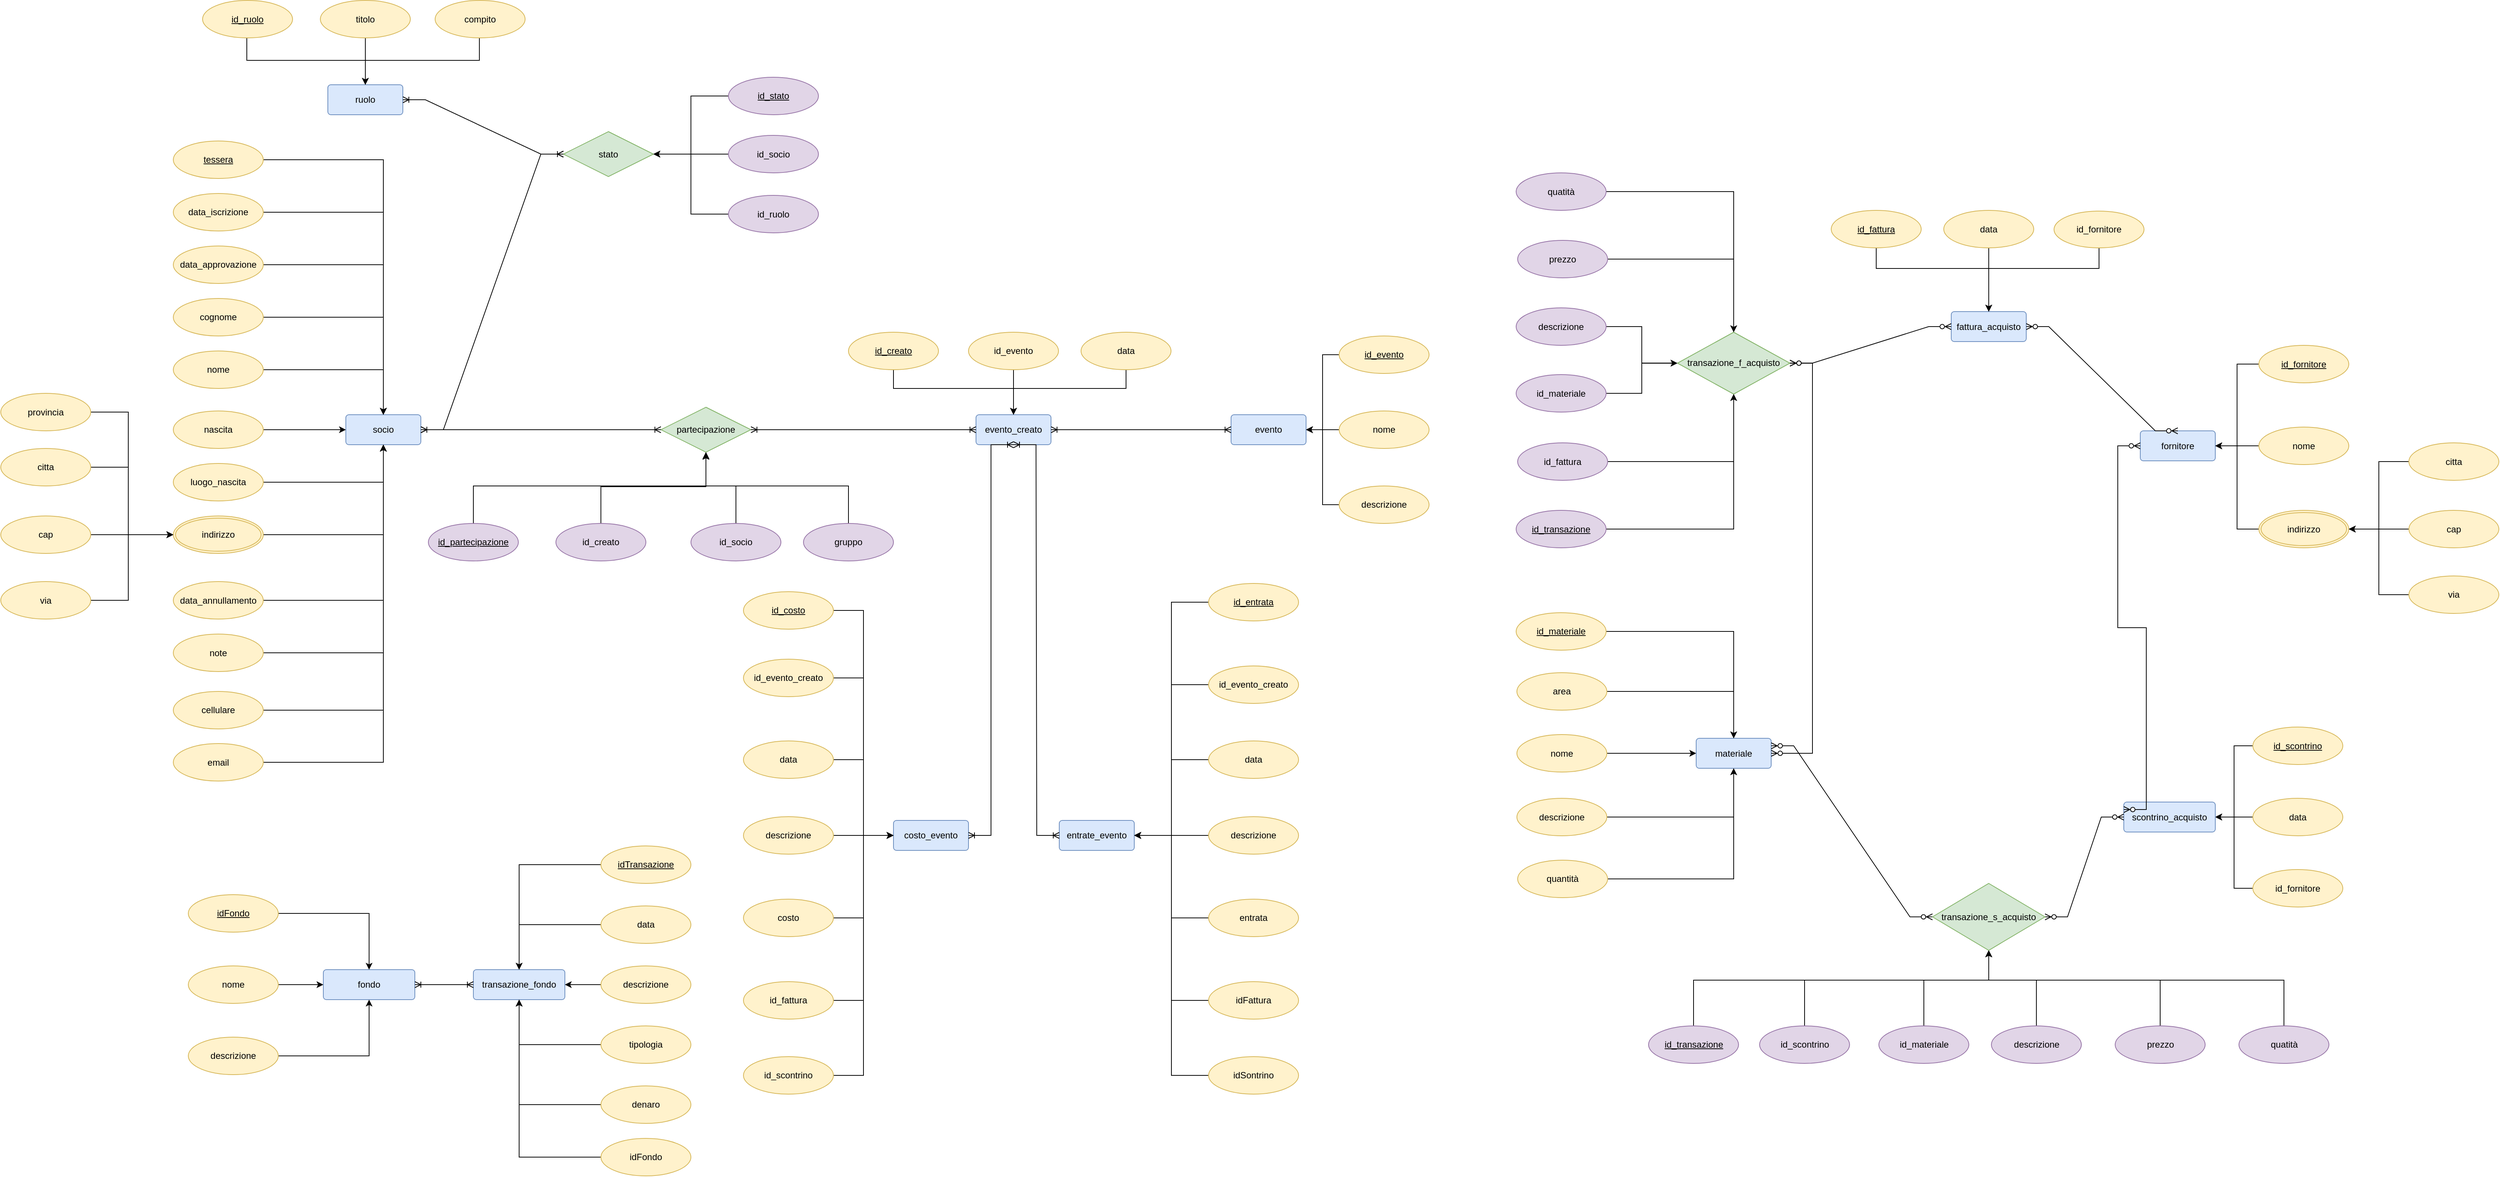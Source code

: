 <mxfile version="20.2.3" type="device" pages="3"><diagram id="Za9_oq0j6PHBWW83oSUD" name="ER - view 1"><mxGraphModel dx="2745" dy="1029" grid="1" gridSize="10" guides="1" tooltips="1" connect="1" arrows="1" fold="1" page="1" pageScale="1" pageWidth="827" pageHeight="1169" math="0" shadow="0"><root><mxCell id="0"/><mxCell id="1" parent="0"/><mxCell id="Q8FUJ_bnb7p1GdqPNIeK-1" value="socio" style="rounded=1;arcSize=10;whiteSpace=wrap;html=1;align=center;fillColor=#dae8fc;strokeColor=#6c8ebf;" parent="1" vertex="1"><mxGeometry x="250" y="555" width="100" height="40" as="geometry"/></mxCell><mxCell id="Fg4zNElha1CqhD9hCUH5-8" style="edgeStyle=orthogonalEdgeStyle;rounded=0;orthogonalLoop=1;jettySize=auto;html=1;" parent="1" source="Q8FUJ_bnb7p1GdqPNIeK-2" target="Q8FUJ_bnb7p1GdqPNIeK-1" edge="1"><mxGeometry relative="1" as="geometry"/></mxCell><mxCell id="Q8FUJ_bnb7p1GdqPNIeK-2" value="tessera" style="ellipse;whiteSpace=wrap;html=1;align=center;fontStyle=4;fillColor=#fff2cc;strokeColor=#d6b656;" parent="1" vertex="1"><mxGeometry x="20" y="190" width="120" height="50" as="geometry"/></mxCell><mxCell id="Fg4zNElha1CqhD9hCUH5-9" style="edgeStyle=orthogonalEdgeStyle;rounded=0;orthogonalLoop=1;jettySize=auto;html=1;" parent="1" source="Q8FUJ_bnb7p1GdqPNIeK-3" target="Q8FUJ_bnb7p1GdqPNIeK-1" edge="1"><mxGeometry relative="1" as="geometry"/></mxCell><mxCell id="Q8FUJ_bnb7p1GdqPNIeK-3" value="data_iscrizione" style="ellipse;whiteSpace=wrap;html=1;align=center;fillColor=#fff2cc;strokeColor=#d6b656;" parent="1" vertex="1"><mxGeometry x="20" y="260" width="120" height="50" as="geometry"/></mxCell><mxCell id="Fg4zNElha1CqhD9hCUH5-10" style="edgeStyle=orthogonalEdgeStyle;rounded=0;orthogonalLoop=1;jettySize=auto;html=1;" parent="1" source="Q8FUJ_bnb7p1GdqPNIeK-5" target="Q8FUJ_bnb7p1GdqPNIeK-1" edge="1"><mxGeometry relative="1" as="geometry"/></mxCell><mxCell id="Q8FUJ_bnb7p1GdqPNIeK-5" value="data_approvazione&lt;span style=&quot;color: rgba(0, 0, 0, 0); font-family: monospace; font-size: 0px; text-align: start;&quot;&gt;%3CmxGraphModel%3E%3Croot%3E%3CmxCell%20id%3D%220%22%2F%3E%3CmxCell%20id%3D%221%22%20parent%3D%220%22%2F%3E%3CmxCell%20id%3D%222%22%20value%3D%22data_iscrizione%22%20style%3D%22ellipse%3BwhiteSpace%3Dwrap%3Bhtml%3D1%3Balign%3Dcenter%3B%22%20vertex%3D%221%22%20parent%3D%221%22%3E%3CmxGeometry%20x%3D%22210%22%20y%3D%22310%22%20width%3D%22100%22%20height%3D%2240%22%20as%3D%22geometry%22%2F%3E%3C%2FmxCell%3E%3C%2Froot%3E%3C%2FmxGraphModel%3E&lt;/span&gt;" style="ellipse;whiteSpace=wrap;html=1;align=center;fillColor=#fff2cc;strokeColor=#d6b656;" parent="1" vertex="1"><mxGeometry x="20" y="330" width="120" height="50" as="geometry"/></mxCell><mxCell id="Fg4zNElha1CqhD9hCUH5-11" style="edgeStyle=orthogonalEdgeStyle;rounded=0;orthogonalLoop=1;jettySize=auto;html=1;" parent="1" source="Q8FUJ_bnb7p1GdqPNIeK-6" target="Q8FUJ_bnb7p1GdqPNIeK-1" edge="1"><mxGeometry relative="1" as="geometry"/></mxCell><mxCell id="Q8FUJ_bnb7p1GdqPNIeK-6" value="cognome" style="ellipse;whiteSpace=wrap;html=1;align=center;fillColor=#fff2cc;strokeColor=#d6b656;" parent="1" vertex="1"><mxGeometry x="20" y="400" width="120" height="50" as="geometry"/></mxCell><mxCell id="Fg4zNElha1CqhD9hCUH5-12" style="edgeStyle=orthogonalEdgeStyle;rounded=0;orthogonalLoop=1;jettySize=auto;html=1;" parent="1" source="Q8FUJ_bnb7p1GdqPNIeK-7" target="Q8FUJ_bnb7p1GdqPNIeK-1" edge="1"><mxGeometry relative="1" as="geometry"/></mxCell><mxCell id="Q8FUJ_bnb7p1GdqPNIeK-7" value="nome" style="ellipse;whiteSpace=wrap;html=1;align=center;fillColor=#fff2cc;strokeColor=#d6b656;" parent="1" vertex="1"><mxGeometry x="20" y="470" width="120" height="50" as="geometry"/></mxCell><mxCell id="Q8FUJ_bnb7p1GdqPNIeK-19" style="edgeStyle=orthogonalEdgeStyle;rounded=0;orthogonalLoop=1;jettySize=auto;html=1;entryX=0;entryY=0.5;entryDx=0;entryDy=0;" parent="1" source="Q8FUJ_bnb7p1GdqPNIeK-8" target="Q8FUJ_bnb7p1GdqPNIeK-1" edge="1"><mxGeometry relative="1" as="geometry"/></mxCell><mxCell id="Q8FUJ_bnb7p1GdqPNIeK-8" value="nascita" style="ellipse;whiteSpace=wrap;html=1;align=center;fillColor=#fff2cc;strokeColor=#d6b656;" parent="1" vertex="1"><mxGeometry x="20" y="550" width="120" height="50" as="geometry"/></mxCell><mxCell id="Fg4zNElha1CqhD9hCUH5-13" style="edgeStyle=orthogonalEdgeStyle;rounded=0;orthogonalLoop=1;jettySize=auto;html=1;" parent="1" source="Q8FUJ_bnb7p1GdqPNIeK-10" target="Q8FUJ_bnb7p1GdqPNIeK-1" edge="1"><mxGeometry relative="1" as="geometry"/></mxCell><mxCell id="Q8FUJ_bnb7p1GdqPNIeK-10" value="luogo_nascita" style="ellipse;whiteSpace=wrap;html=1;align=center;fillColor=#fff2cc;strokeColor=#d6b656;" parent="1" vertex="1"><mxGeometry x="20" y="620" width="120" height="50" as="geometry"/></mxCell><mxCell id="Fg4zNElha1CqhD9hCUH5-15" style="edgeStyle=orthogonalEdgeStyle;rounded=0;orthogonalLoop=1;jettySize=auto;html=1;" parent="1" source="Q8FUJ_bnb7p1GdqPNIeK-13" target="Q8FUJ_bnb7p1GdqPNIeK-1" edge="1"><mxGeometry relative="1" as="geometry"/></mxCell><mxCell id="Q8FUJ_bnb7p1GdqPNIeK-13" value="data_annullamento" style="ellipse;whiteSpace=wrap;html=1;align=center;fillColor=#fff2cc;strokeColor=#d6b656;" parent="1" vertex="1"><mxGeometry x="20" y="777.5" width="120" height="50" as="geometry"/></mxCell><mxCell id="Fg4zNElha1CqhD9hCUH5-17" style="edgeStyle=orthogonalEdgeStyle;rounded=0;orthogonalLoop=1;jettySize=auto;html=1;" parent="1" source="Q8FUJ_bnb7p1GdqPNIeK-14" target="Q8FUJ_bnb7p1GdqPNIeK-1" edge="1"><mxGeometry relative="1" as="geometry"/></mxCell><mxCell id="Q8FUJ_bnb7p1GdqPNIeK-14" value="note" style="ellipse;whiteSpace=wrap;html=1;align=center;fillColor=#fff2cc;strokeColor=#d6b656;" parent="1" vertex="1"><mxGeometry x="20" y="847.5" width="120" height="50" as="geometry"/></mxCell><mxCell id="Q8FUJ_bnb7p1GdqPNIeK-25" value="evento" style="rounded=1;arcSize=10;whiteSpace=wrap;html=1;align=center;fillColor=#dae8fc;strokeColor=#6c8ebf;" parent="1" vertex="1"><mxGeometry x="1430" y="555" width="100" height="40" as="geometry"/></mxCell><mxCell id="Xe67g22xRCRCuMhqxQWV-25" style="edgeStyle=orthogonalEdgeStyle;rounded=0;orthogonalLoop=1;jettySize=auto;html=1;entryX=1;entryY=0.5;entryDx=0;entryDy=0;" parent="1" source="Q8FUJ_bnb7p1GdqPNIeK-26" target="Q8FUJ_bnb7p1GdqPNIeK-25" edge="1"><mxGeometry relative="1" as="geometry"/></mxCell><mxCell id="Q8FUJ_bnb7p1GdqPNIeK-26" value="id_evento" style="ellipse;whiteSpace=wrap;html=1;align=center;fontStyle=4;fillColor=#fff2cc;strokeColor=#d6b656;" parent="1" vertex="1"><mxGeometry x="1574" y="450" width="120" height="50" as="geometry"/></mxCell><mxCell id="Xe67g22xRCRCuMhqxQWV-26" style="edgeStyle=orthogonalEdgeStyle;rounded=0;orthogonalLoop=1;jettySize=auto;html=1;entryX=1;entryY=0.5;entryDx=0;entryDy=0;" parent="1" source="Q8FUJ_bnb7p1GdqPNIeK-27" target="Q8FUJ_bnb7p1GdqPNIeK-25" edge="1"><mxGeometry relative="1" as="geometry"/></mxCell><mxCell id="Q8FUJ_bnb7p1GdqPNIeK-27" value="nome" style="ellipse;whiteSpace=wrap;html=1;align=center;fillColor=#fff2cc;strokeColor=#d6b656;" parent="1" vertex="1"><mxGeometry x="1574" y="550" width="120" height="50" as="geometry"/></mxCell><mxCell id="Xe67g22xRCRCuMhqxQWV-27" style="edgeStyle=orthogonalEdgeStyle;rounded=0;orthogonalLoop=1;jettySize=auto;html=1;entryX=1;entryY=0.5;entryDx=0;entryDy=0;" parent="1" source="Q8FUJ_bnb7p1GdqPNIeK-28" target="Q8FUJ_bnb7p1GdqPNIeK-25" edge="1"><mxGeometry relative="1" as="geometry"/></mxCell><mxCell id="Q8FUJ_bnb7p1GdqPNIeK-28" value="descrizione" style="ellipse;whiteSpace=wrap;html=1;align=center;fillColor=#fff2cc;strokeColor=#d6b656;" parent="1" vertex="1"><mxGeometry x="1574" y="650" width="120" height="50" as="geometry"/></mxCell><mxCell id="Xe67g22xRCRCuMhqxQWV-1" value="evento_creato" style="rounded=1;arcSize=10;whiteSpace=wrap;html=1;align=center;fillColor=#dae8fc;strokeColor=#6c8ebf;" parent="1" vertex="1"><mxGeometry x="1090" y="555" width="100" height="40" as="geometry"/></mxCell><mxCell id="lzWu4fT0oS0GV1oS5R6Z-131" style="edgeStyle=orthogonalEdgeStyle;rounded=0;orthogonalLoop=1;jettySize=auto;html=1;entryX=0.5;entryY=0;entryDx=0;entryDy=0;" parent="1" source="Xe67g22xRCRCuMhqxQWV-2" target="Xe67g22xRCRCuMhqxQWV-1" edge="1"><mxGeometry relative="1" as="geometry"><Array as="points"><mxPoint x="980" y="520"/><mxPoint x="1140" y="520"/></Array></mxGeometry></mxCell><mxCell id="Xe67g22xRCRCuMhqxQWV-2" value="id_creato" style="ellipse;whiteSpace=wrap;html=1;align=center;fontStyle=4;fillColor=#fff2cc;strokeColor=#d6b656;" parent="1" vertex="1"><mxGeometry x="920" y="445" width="120" height="50" as="geometry"/></mxCell><mxCell id="Xe67g22xRCRCuMhqxQWV-23" style="edgeStyle=orthogonalEdgeStyle;rounded=0;orthogonalLoop=1;jettySize=auto;html=1;entryX=0.5;entryY=0;entryDx=0;entryDy=0;" parent="1" source="Xe67g22xRCRCuMhqxQWV-7" target="Xe67g22xRCRCuMhqxQWV-1" edge="1"><mxGeometry relative="1" as="geometry"/></mxCell><mxCell id="Xe67g22xRCRCuMhqxQWV-7" value="id_evento" style="ellipse;whiteSpace=wrap;html=1;align=center;fillColor=#fff2cc;strokeColor=#d6b656;" parent="1" vertex="1"><mxGeometry x="1080" y="445" width="120" height="50" as="geometry"/></mxCell><mxCell id="lzWu4fT0oS0GV1oS5R6Z-132" style="edgeStyle=orthogonalEdgeStyle;rounded=0;orthogonalLoop=1;jettySize=auto;html=1;entryX=0.5;entryY=0;entryDx=0;entryDy=0;" parent="1" source="Xe67g22xRCRCuMhqxQWV-8" target="Xe67g22xRCRCuMhqxQWV-1" edge="1"><mxGeometry relative="1" as="geometry"><Array as="points"><mxPoint x="1290" y="520"/><mxPoint x="1140" y="520"/></Array></mxGeometry></mxCell><mxCell id="Xe67g22xRCRCuMhqxQWV-8" value="data" style="ellipse;whiteSpace=wrap;html=1;align=center;fillColor=#fff2cc;strokeColor=#d6b656;" parent="1" vertex="1"><mxGeometry x="1230" y="445" width="120" height="50" as="geometry"/></mxCell><mxCell id="Xe67g22xRCRCuMhqxQWV-28" value="" style="edgeStyle=entityRelationEdgeStyle;fontSize=12;html=1;endArrow=ERoneToMany;startArrow=ERoneToMany;rounded=0;exitX=1;exitY=0.5;exitDx=0;exitDy=0;entryX=0;entryY=0.5;entryDx=0;entryDy=0;" parent="1" source="Xe67g22xRCRCuMhqxQWV-1" target="Q8FUJ_bnb7p1GdqPNIeK-25" edge="1"><mxGeometry width="100" height="100" relative="1" as="geometry"><mxPoint x="1140" y="650" as="sourcePoint"/><mxPoint x="1240" y="550" as="targetPoint"/></mxGeometry></mxCell><mxCell id="Xe67g22xRCRCuMhqxQWV-30" value="partecipazione" style="shape=rhombus;perimeter=rhombusPerimeter;whiteSpace=wrap;html=1;align=center;fillColor=#d5e8d4;strokeColor=#82b366;" parent="1" vertex="1"><mxGeometry x="670" y="545" width="120" height="60" as="geometry"/></mxCell><mxCell id="Xe67g22xRCRCuMhqxQWV-31" value="" style="edgeStyle=entityRelationEdgeStyle;fontSize=12;html=1;endArrow=ERoneToMany;startArrow=ERoneToMany;rounded=0;exitX=1;exitY=0.5;exitDx=0;exitDy=0;entryX=0;entryY=0.5;entryDx=0;entryDy=0;" parent="1" source="Q8FUJ_bnb7p1GdqPNIeK-1" target="Xe67g22xRCRCuMhqxQWV-30" edge="1"><mxGeometry width="100" height="100" relative="1" as="geometry"><mxPoint x="1030" y="480" as="sourcePoint"/><mxPoint x="1130" y="380" as="targetPoint"/></mxGeometry></mxCell><mxCell id="Xe67g22xRCRCuMhqxQWV-33" value="" style="edgeStyle=entityRelationEdgeStyle;fontSize=12;html=1;endArrow=ERoneToMany;startArrow=ERoneToMany;rounded=0;exitX=1;exitY=0.5;exitDx=0;exitDy=0;entryX=0;entryY=0.5;entryDx=0;entryDy=0;" parent="1" source="Xe67g22xRCRCuMhqxQWV-30" target="Xe67g22xRCRCuMhqxQWV-1" edge="1"><mxGeometry width="100" height="100" relative="1" as="geometry"><mxPoint x="1030" y="480" as="sourcePoint"/><mxPoint x="1130" y="380" as="targetPoint"/></mxGeometry></mxCell><mxCell id="AlpIhiHvqRAuwCg5ZBPN-1" style="edgeStyle=orthogonalEdgeStyle;rounded=0;orthogonalLoop=1;jettySize=auto;html=1;" edge="1" parent="1" source="Xe67g22xRCRCuMhqxQWV-35" target="Xe67g22xRCRCuMhqxQWV-30"><mxGeometry relative="1" as="geometry"><Array as="points"><mxPoint x="420" y="650"/><mxPoint x="730" y="650"/></Array></mxGeometry></mxCell><mxCell id="Xe67g22xRCRCuMhqxQWV-35" value="id_partecipazione" style="ellipse;whiteSpace=wrap;html=1;align=center;fontStyle=4;fillColor=#e1d5e7;strokeColor=#9673a6;" parent="1" vertex="1"><mxGeometry x="360" y="700" width="120" height="50" as="geometry"/></mxCell><mxCell id="AlpIhiHvqRAuwCg5ZBPN-2" style="edgeStyle=orthogonalEdgeStyle;rounded=0;orthogonalLoop=1;jettySize=auto;html=1;" edge="1" parent="1"><mxGeometry relative="1" as="geometry"><mxPoint x="590" y="701" as="sourcePoint"/><mxPoint x="730" y="606" as="targetPoint"/><Array as="points"><mxPoint x="590" y="651"/><mxPoint x="730" y="651"/></Array></mxGeometry></mxCell><mxCell id="Xe67g22xRCRCuMhqxQWV-37" value="id_creato" style="ellipse;whiteSpace=wrap;html=1;align=center;fillColor=#e1d5e7;strokeColor=#9673a6;" parent="1" vertex="1"><mxGeometry x="530" y="700" width="120" height="50" as="geometry"/></mxCell><mxCell id="AlpIhiHvqRAuwCg5ZBPN-3" style="edgeStyle=orthogonalEdgeStyle;rounded=0;orthogonalLoop=1;jettySize=auto;html=1;" edge="1" parent="1" source="Xe67g22xRCRCuMhqxQWV-39" target="Xe67g22xRCRCuMhqxQWV-30"><mxGeometry relative="1" as="geometry"><Array as="points"><mxPoint x="770" y="650"/><mxPoint x="730" y="650"/></Array></mxGeometry></mxCell><mxCell id="Xe67g22xRCRCuMhqxQWV-39" value="id_socio" style="ellipse;whiteSpace=wrap;html=1;align=center;fillColor=#e1d5e7;strokeColor=#9673a6;" parent="1" vertex="1"><mxGeometry x="710" y="700" width="120" height="50" as="geometry"/></mxCell><mxCell id="Xe67g22xRCRCuMhqxQWV-41" value="costo_evento" style="rounded=1;arcSize=10;whiteSpace=wrap;html=1;align=center;fillColor=#dae8fc;strokeColor=#6c8ebf;" parent="1" vertex="1"><mxGeometry x="980" y="1096" width="100" height="40" as="geometry"/></mxCell><mxCell id="Xe67g22xRCRCuMhqxQWV-42" value="entrate_evento" style="rounded=1;arcSize=10;whiteSpace=wrap;html=1;align=center;fillColor=#dae8fc;strokeColor=#6c8ebf;" parent="1" vertex="1"><mxGeometry x="1201" y="1096" width="100" height="40" as="geometry"/></mxCell><mxCell id="Xe67g22xRCRCuMhqxQWV-44" style="edgeStyle=orthogonalEdgeStyle;rounded=0;orthogonalLoop=1;jettySize=auto;html=1;entryX=0;entryY=0.5;entryDx=0;entryDy=0;" parent="1" source="Xe67g22xRCRCuMhqxQWV-43" target="Xe67g22xRCRCuMhqxQWV-41" edge="1"><mxGeometry relative="1" as="geometry"/></mxCell><mxCell id="Xe67g22xRCRCuMhqxQWV-43" value="id_costo" style="ellipse;whiteSpace=wrap;html=1;align=center;fontStyle=4;fillColor=#fff2cc;strokeColor=#d6b656;" parent="1" vertex="1"><mxGeometry x="780" y="791" width="120" height="50" as="geometry"/></mxCell><mxCell id="Xe67g22xRCRCuMhqxQWV-46" style="edgeStyle=orthogonalEdgeStyle;rounded=0;orthogonalLoop=1;jettySize=auto;html=1;entryX=1;entryY=0.5;entryDx=0;entryDy=0;" parent="1" source="Xe67g22xRCRCuMhqxQWV-45" target="Xe67g22xRCRCuMhqxQWV-42" edge="1"><mxGeometry relative="1" as="geometry"/></mxCell><mxCell id="Xe67g22xRCRCuMhqxQWV-45" value="id_entrata" style="ellipse;whiteSpace=wrap;html=1;align=center;fontStyle=4;fillColor=#fff2cc;strokeColor=#d6b656;" parent="1" vertex="1"><mxGeometry x="1400" y="780" width="120" height="50" as="geometry"/></mxCell><mxCell id="Xe67g22xRCRCuMhqxQWV-49" style="edgeStyle=orthogonalEdgeStyle;rounded=0;orthogonalLoop=1;jettySize=auto;html=1;entryX=0;entryY=0.5;entryDx=0;entryDy=0;" parent="1" source="Xe67g22xRCRCuMhqxQWV-47" target="Xe67g22xRCRCuMhqxQWV-41" edge="1"><mxGeometry relative="1" as="geometry"/></mxCell><mxCell id="Xe67g22xRCRCuMhqxQWV-47" value="id_evento_creato" style="ellipse;whiteSpace=wrap;html=1;align=center;fillColor=#fff2cc;strokeColor=#d6b656;" parent="1" vertex="1"><mxGeometry x="780" y="881" width="120" height="50" as="geometry"/></mxCell><mxCell id="Xe67g22xRCRCuMhqxQWV-50" style="edgeStyle=orthogonalEdgeStyle;rounded=0;orthogonalLoop=1;jettySize=auto;html=1;entryX=1;entryY=0.5;entryDx=0;entryDy=0;" parent="1" source="Xe67g22xRCRCuMhqxQWV-48" target="Xe67g22xRCRCuMhqxQWV-42" edge="1"><mxGeometry relative="1" as="geometry"/></mxCell><mxCell id="Xe67g22xRCRCuMhqxQWV-48" value="id_evento_creato" style="ellipse;whiteSpace=wrap;html=1;align=center;fillColor=#fff2cc;strokeColor=#d6b656;" parent="1" vertex="1"><mxGeometry x="1400" y="890" width="120" height="50" as="geometry"/></mxCell><mxCell id="Xe67g22xRCRCuMhqxQWV-56" style="edgeStyle=orthogonalEdgeStyle;rounded=0;orthogonalLoop=1;jettySize=auto;html=1;entryX=0;entryY=0.5;entryDx=0;entryDy=0;" parent="1" source="Xe67g22xRCRCuMhqxQWV-51" target="Xe67g22xRCRCuMhqxQWV-41" edge="1"><mxGeometry relative="1" as="geometry"/></mxCell><mxCell id="Xe67g22xRCRCuMhqxQWV-51" value="data" style="ellipse;whiteSpace=wrap;html=1;align=center;fillColor=#fff2cc;strokeColor=#d6b656;" parent="1" vertex="1"><mxGeometry x="780" y="990" width="120" height="50" as="geometry"/></mxCell><mxCell id="Xe67g22xRCRCuMhqxQWV-57" style="edgeStyle=orthogonalEdgeStyle;rounded=0;orthogonalLoop=1;jettySize=auto;html=1;entryX=0;entryY=0.5;entryDx=0;entryDy=0;" parent="1" source="Xe67g22xRCRCuMhqxQWV-52" target="Xe67g22xRCRCuMhqxQWV-41" edge="1"><mxGeometry relative="1" as="geometry"/></mxCell><mxCell id="Xe67g22xRCRCuMhqxQWV-52" value="descrizione" style="ellipse;whiteSpace=wrap;html=1;align=center;fillColor=#fff2cc;strokeColor=#d6b656;" parent="1" vertex="1"><mxGeometry x="780" y="1091" width="120" height="50" as="geometry"/></mxCell><mxCell id="Xe67g22xRCRCuMhqxQWV-58" style="edgeStyle=orthogonalEdgeStyle;rounded=0;orthogonalLoop=1;jettySize=auto;html=1;entryX=0;entryY=0.5;entryDx=0;entryDy=0;" parent="1" source="Xe67g22xRCRCuMhqxQWV-53" target="Xe67g22xRCRCuMhqxQWV-41" edge="1"><mxGeometry relative="1" as="geometry"/></mxCell><mxCell id="Xe67g22xRCRCuMhqxQWV-53" value="costo" style="ellipse;whiteSpace=wrap;html=1;align=center;fillColor=#fff2cc;strokeColor=#d6b656;" parent="1" vertex="1"><mxGeometry x="780" y="1201" width="120" height="50" as="geometry"/></mxCell><mxCell id="Xe67g22xRCRCuMhqxQWV-59" style="edgeStyle=orthogonalEdgeStyle;rounded=0;orthogonalLoop=1;jettySize=auto;html=1;entryX=0;entryY=0.5;entryDx=0;entryDy=0;" parent="1" source="Xe67g22xRCRCuMhqxQWV-54" target="Xe67g22xRCRCuMhqxQWV-41" edge="1"><mxGeometry relative="1" as="geometry"/></mxCell><mxCell id="Xe67g22xRCRCuMhqxQWV-54" value="id_fattura" style="ellipse;whiteSpace=wrap;html=1;align=center;fillColor=#fff2cc;strokeColor=#d6b656;" parent="1" vertex="1"><mxGeometry x="780" y="1311" width="120" height="50" as="geometry"/></mxCell><mxCell id="Xe67g22xRCRCuMhqxQWV-60" style="edgeStyle=orthogonalEdgeStyle;rounded=0;orthogonalLoop=1;jettySize=auto;html=1;entryX=0;entryY=0.5;entryDx=0;entryDy=0;" parent="1" source="Xe67g22xRCRCuMhqxQWV-55" target="Xe67g22xRCRCuMhqxQWV-41" edge="1"><mxGeometry relative="1" as="geometry"/></mxCell><mxCell id="Xe67g22xRCRCuMhqxQWV-55" value="id_scontrino" style="ellipse;whiteSpace=wrap;html=1;align=center;fillColor=#fff2cc;strokeColor=#d6b656;" parent="1" vertex="1"><mxGeometry x="780" y="1411" width="120" height="50" as="geometry"/></mxCell><mxCell id="Xe67g22xRCRCuMhqxQWV-66" style="edgeStyle=orthogonalEdgeStyle;rounded=0;orthogonalLoop=1;jettySize=auto;html=1;entryX=1;entryY=0.5;entryDx=0;entryDy=0;" parent="1" source="Xe67g22xRCRCuMhqxQWV-61" target="Xe67g22xRCRCuMhqxQWV-42" edge="1"><mxGeometry relative="1" as="geometry"/></mxCell><mxCell id="Xe67g22xRCRCuMhqxQWV-61" value="data" style="ellipse;whiteSpace=wrap;html=1;align=center;fillColor=#fff2cc;strokeColor=#d6b656;" parent="1" vertex="1"><mxGeometry x="1400" y="990" width="120" height="50" as="geometry"/></mxCell><mxCell id="Xe67g22xRCRCuMhqxQWV-67" style="edgeStyle=orthogonalEdgeStyle;rounded=0;orthogonalLoop=1;jettySize=auto;html=1;entryX=1;entryY=0.5;entryDx=0;entryDy=0;" parent="1" source="Xe67g22xRCRCuMhqxQWV-62" target="Xe67g22xRCRCuMhqxQWV-42" edge="1"><mxGeometry relative="1" as="geometry"/></mxCell><mxCell id="Xe67g22xRCRCuMhqxQWV-62" value="descrizione" style="ellipse;whiteSpace=wrap;html=1;align=center;fillColor=#fff2cc;strokeColor=#d6b656;" parent="1" vertex="1"><mxGeometry x="1400" y="1091" width="120" height="50" as="geometry"/></mxCell><mxCell id="Xe67g22xRCRCuMhqxQWV-68" style="edgeStyle=orthogonalEdgeStyle;rounded=0;orthogonalLoop=1;jettySize=auto;html=1;entryX=1;entryY=0.5;entryDx=0;entryDy=0;" parent="1" source="Xe67g22xRCRCuMhqxQWV-63" target="Xe67g22xRCRCuMhqxQWV-42" edge="1"><mxGeometry relative="1" as="geometry"/></mxCell><mxCell id="Xe67g22xRCRCuMhqxQWV-63" value="entrata" style="ellipse;whiteSpace=wrap;html=1;align=center;fillColor=#fff2cc;strokeColor=#d6b656;" parent="1" vertex="1"><mxGeometry x="1400" y="1201" width="120" height="50" as="geometry"/></mxCell><mxCell id="Xe67g22xRCRCuMhqxQWV-69" style="edgeStyle=orthogonalEdgeStyle;rounded=0;orthogonalLoop=1;jettySize=auto;html=1;entryX=1;entryY=0.5;entryDx=0;entryDy=0;" parent="1" source="Xe67g22xRCRCuMhqxQWV-64" target="Xe67g22xRCRCuMhqxQWV-42" edge="1"><mxGeometry relative="1" as="geometry"/></mxCell><mxCell id="Xe67g22xRCRCuMhqxQWV-64" value="idFattura" style="ellipse;whiteSpace=wrap;html=1;align=center;fillColor=#fff2cc;strokeColor=#d6b656;" parent="1" vertex="1"><mxGeometry x="1400" y="1311" width="120" height="50" as="geometry"/></mxCell><mxCell id="Xe67g22xRCRCuMhqxQWV-70" style="edgeStyle=orthogonalEdgeStyle;rounded=0;orthogonalLoop=1;jettySize=auto;html=1;entryX=1;entryY=0.5;entryDx=0;entryDy=0;" parent="1" source="Xe67g22xRCRCuMhqxQWV-65" target="Xe67g22xRCRCuMhqxQWV-42" edge="1"><mxGeometry relative="1" as="geometry"/></mxCell><mxCell id="Xe67g22xRCRCuMhqxQWV-65" value="idSontrino" style="ellipse;whiteSpace=wrap;html=1;align=center;fillColor=#fff2cc;strokeColor=#d6b656;" parent="1" vertex="1"><mxGeometry x="1400" y="1411" width="120" height="50" as="geometry"/></mxCell><mxCell id="Xe67g22xRCRCuMhqxQWV-71" value="" style="edgeStyle=entityRelationEdgeStyle;fontSize=12;html=1;endArrow=ERoneToMany;startArrow=ERoneToMany;rounded=0;exitX=1;exitY=0.5;exitDx=0;exitDy=0;entryX=0.5;entryY=1;entryDx=0;entryDy=0;" parent="1" source="Xe67g22xRCRCuMhqxQWV-41" target="Xe67g22xRCRCuMhqxQWV-1" edge="1"><mxGeometry width="100" height="100" relative="1" as="geometry"><mxPoint x="660" y="585" as="sourcePoint"/><mxPoint x="1100" y="590" as="targetPoint"/></mxGeometry></mxCell><mxCell id="Xe67g22xRCRCuMhqxQWV-72" value="" style="edgeStyle=entityRelationEdgeStyle;fontSize=12;html=1;endArrow=ERoneToMany;startArrow=ERoneToMany;rounded=0;exitX=0;exitY=0.5;exitDx=0;exitDy=0;entryX=0.5;entryY=1;entryDx=0;entryDy=0;" parent="1" source="Xe67g22xRCRCuMhqxQWV-42" target="Xe67g22xRCRCuMhqxQWV-1" edge="1"><mxGeometry width="100" height="100" relative="1" as="geometry"><mxPoint x="1100" y="1305" as="sourcePoint"/><mxPoint x="1150" y="610" as="targetPoint"/></mxGeometry></mxCell><mxCell id="lzWu4fT0oS0GV1oS5R6Z-54" value="materiale" style="rounded=1;arcSize=10;whiteSpace=wrap;html=1;align=center;fillColor=#dae8fc;strokeColor=#6c8ebf;" parent="1" vertex="1"><mxGeometry x="2050" y="986.5" width="100" height="40" as="geometry"/></mxCell><mxCell id="xzvSqvrp-Y-bhbfm0hfQ-23" style="edgeStyle=orthogonalEdgeStyle;rounded=0;orthogonalLoop=1;jettySize=auto;html=1;" parent="1" source="lzWu4fT0oS0GV1oS5R6Z-55" target="lzWu4fT0oS0GV1oS5R6Z-54" edge="1"><mxGeometry relative="1" as="geometry"/></mxCell><mxCell id="lzWu4fT0oS0GV1oS5R6Z-55" value="id_materiale" style="ellipse;whiteSpace=wrap;html=1;align=center;fontStyle=4;fillColor=#fff2cc;strokeColor=#d6b656;" parent="1" vertex="1"><mxGeometry x="1810" y="819" width="120" height="50" as="geometry"/></mxCell><mxCell id="xzvSqvrp-Y-bhbfm0hfQ-25" style="edgeStyle=orthogonalEdgeStyle;rounded=0;orthogonalLoop=1;jettySize=auto;html=1;" parent="1" source="lzWu4fT0oS0GV1oS5R6Z-57" target="lzWu4fT0oS0GV1oS5R6Z-54" edge="1"><mxGeometry relative="1" as="geometry"/></mxCell><mxCell id="lzWu4fT0oS0GV1oS5R6Z-57" value="descrizione" style="ellipse;whiteSpace=wrap;html=1;align=center;fillColor=#fff2cc;strokeColor=#d6b656;" parent="1" vertex="1"><mxGeometry x="1811" y="1066.5" width="120" height="50" as="geometry"/></mxCell><mxCell id="xzvSqvrp-Y-bhbfm0hfQ-24" style="edgeStyle=orthogonalEdgeStyle;rounded=0;orthogonalLoop=1;jettySize=auto;html=1;" parent="1" source="lzWu4fT0oS0GV1oS5R6Z-58" target="lzWu4fT0oS0GV1oS5R6Z-54" edge="1"><mxGeometry relative="1" as="geometry"/></mxCell><mxCell id="lzWu4fT0oS0GV1oS5R6Z-58" value="nome" style="ellipse;whiteSpace=wrap;html=1;align=center;fillColor=#fff2cc;strokeColor=#d6b656;" parent="1" vertex="1"><mxGeometry x="1811" y="981.5" width="120" height="50" as="geometry"/></mxCell><mxCell id="xzvSqvrp-Y-bhbfm0hfQ-26" style="edgeStyle=orthogonalEdgeStyle;rounded=0;orthogonalLoop=1;jettySize=auto;html=1;" parent="1" source="lzWu4fT0oS0GV1oS5R6Z-59" target="lzWu4fT0oS0GV1oS5R6Z-54" edge="1"><mxGeometry relative="1" as="geometry"/></mxCell><mxCell id="lzWu4fT0oS0GV1oS5R6Z-59" value="quantità" style="ellipse;whiteSpace=wrap;html=1;align=center;fillColor=#fff2cc;strokeColor=#d6b656;" parent="1" vertex="1"><mxGeometry x="1812" y="1149" width="120" height="50" as="geometry"/></mxCell><mxCell id="lzWu4fT0oS0GV1oS5R6Z-199" style="edgeStyle=orthogonalEdgeStyle;rounded=0;orthogonalLoop=1;jettySize=auto;html=1;entryX=1;entryY=0.5;entryDx=0;entryDy=0;" parent="1" source="lzWu4fT0oS0GV1oS5R6Z-70" target="lzWu4fT0oS0GV1oS5R6Z-138" edge="1"><mxGeometry relative="1" as="geometry"/></mxCell><mxCell id="lzWu4fT0oS0GV1oS5R6Z-70" value="id_fornitore" style="ellipse;whiteSpace=wrap;html=1;align=center;fillColor=#fff2cc;strokeColor=#d6b656;" parent="1" vertex="1"><mxGeometry x="2792" y="1161.5" width="120" height="50" as="geometry"/></mxCell><mxCell id="lzWu4fT0oS0GV1oS5R6Z-198" style="edgeStyle=orthogonalEdgeStyle;rounded=0;orthogonalLoop=1;jettySize=auto;html=1;entryX=1;entryY=0.5;entryDx=0;entryDy=0;" parent="1" source="lzWu4fT0oS0GV1oS5R6Z-71" target="lzWu4fT0oS0GV1oS5R6Z-138" edge="1"><mxGeometry relative="1" as="geometry"/></mxCell><mxCell id="lzWu4fT0oS0GV1oS5R6Z-71" value="data" style="ellipse;whiteSpace=wrap;html=1;align=center;fillColor=#fff2cc;strokeColor=#d6b656;" parent="1" vertex="1"><mxGeometry x="2792" y="1066.5" width="120" height="50" as="geometry"/></mxCell><mxCell id="lzWu4fT0oS0GV1oS5R6Z-197" style="edgeStyle=orthogonalEdgeStyle;rounded=0;orthogonalLoop=1;jettySize=auto;html=1;entryX=1;entryY=0.5;entryDx=0;entryDy=0;" parent="1" source="lzWu4fT0oS0GV1oS5R6Z-72" target="lzWu4fT0oS0GV1oS5R6Z-138" edge="1"><mxGeometry relative="1" as="geometry"/></mxCell><mxCell id="lzWu4fT0oS0GV1oS5R6Z-72" value="id_scontrino" style="ellipse;whiteSpace=wrap;html=1;align=center;fontStyle=4;fillColor=#fff2cc;strokeColor=#d6b656;" parent="1" vertex="1"><mxGeometry x="2792" y="971.5" width="120" height="50" as="geometry"/></mxCell><mxCell id="lzWu4fT0oS0GV1oS5R6Z-84" value="ruolo" style="rounded=1;arcSize=10;whiteSpace=wrap;html=1;align=center;fillColor=#dae8fc;strokeColor=#6c8ebf;" parent="1" vertex="1"><mxGeometry x="226" y="115" width="100" height="40" as="geometry"/></mxCell><mxCell id="lzWu4fT0oS0GV1oS5R6Z-91" style="edgeStyle=orthogonalEdgeStyle;rounded=0;orthogonalLoop=1;jettySize=auto;html=1;" parent="1" source="lzWu4fT0oS0GV1oS5R6Z-90" target="lzWu4fT0oS0GV1oS5R6Z-84" edge="1"><mxGeometry relative="1" as="geometry"><Array as="points"><mxPoint x="118" y="82.5"/><mxPoint x="276" y="82.5"/></Array></mxGeometry></mxCell><mxCell id="lzWu4fT0oS0GV1oS5R6Z-90" value="id_ruolo" style="ellipse;whiteSpace=wrap;html=1;align=center;fontStyle=4;fillColor=#fff2cc;strokeColor=#d6b656;" parent="1" vertex="1"><mxGeometry x="59" y="2.5" width="120" height="50" as="geometry"/></mxCell><mxCell id="lzWu4fT0oS0GV1oS5R6Z-130" style="edgeStyle=orthogonalEdgeStyle;rounded=0;orthogonalLoop=1;jettySize=auto;html=1;entryX=0.5;entryY=0;entryDx=0;entryDy=0;" parent="1" source="lzWu4fT0oS0GV1oS5R6Z-92" target="lzWu4fT0oS0GV1oS5R6Z-84" edge="1"><mxGeometry relative="1" as="geometry"><Array as="points"><mxPoint x="428" y="82.5"/><mxPoint x="276" y="82.5"/></Array></mxGeometry></mxCell><mxCell id="lzWu4fT0oS0GV1oS5R6Z-92" value="compito" style="ellipse;whiteSpace=wrap;html=1;align=center;fillColor=#fff2cc;strokeColor=#d6b656;" parent="1" vertex="1"><mxGeometry x="369" y="2.5" width="120" height="50" as="geometry"/></mxCell><mxCell id="lzWu4fT0oS0GV1oS5R6Z-95" style="edgeStyle=orthogonalEdgeStyle;rounded=0;orthogonalLoop=1;jettySize=auto;html=1;entryX=0.5;entryY=0;entryDx=0;entryDy=0;" parent="1" source="lzWu4fT0oS0GV1oS5R6Z-93" target="lzWu4fT0oS0GV1oS5R6Z-84" edge="1"><mxGeometry relative="1" as="geometry"/></mxCell><mxCell id="lzWu4fT0oS0GV1oS5R6Z-93" value="titolo" style="ellipse;whiteSpace=wrap;html=1;align=center;fillColor=#fff2cc;strokeColor=#d6b656;" parent="1" vertex="1"><mxGeometry x="216" y="2.5" width="120" height="50" as="geometry"/></mxCell><mxCell id="lzWu4fT0oS0GV1oS5R6Z-102" value="stato" style="shape=rhombus;perimeter=rhombusPerimeter;whiteSpace=wrap;html=1;align=center;fillColor=#d5e8d4;strokeColor=#82b366;" parent="1" vertex="1"><mxGeometry x="540" y="177.5" width="120" height="60" as="geometry"/></mxCell><mxCell id="lzWu4fT0oS0GV1oS5R6Z-109" style="edgeStyle=orthogonalEdgeStyle;rounded=0;orthogonalLoop=1;jettySize=auto;html=1;entryX=1;entryY=0.5;entryDx=0;entryDy=0;" parent="1" source="lzWu4fT0oS0GV1oS5R6Z-104" target="lzWu4fT0oS0GV1oS5R6Z-102" edge="1"><mxGeometry relative="1" as="geometry"/></mxCell><mxCell id="lzWu4fT0oS0GV1oS5R6Z-104" value="id_stato" style="ellipse;whiteSpace=wrap;html=1;align=center;fontStyle=4;fillColor=#e1d5e7;strokeColor=#9673a6;" parent="1" vertex="1"><mxGeometry x="760" y="105" width="120" height="50" as="geometry"/></mxCell><mxCell id="lzWu4fT0oS0GV1oS5R6Z-110" style="edgeStyle=orthogonalEdgeStyle;rounded=0;orthogonalLoop=1;jettySize=auto;html=1;entryX=1;entryY=0.5;entryDx=0;entryDy=0;" parent="1" source="lzWu4fT0oS0GV1oS5R6Z-106" target="lzWu4fT0oS0GV1oS5R6Z-102" edge="1"><mxGeometry relative="1" as="geometry"/></mxCell><mxCell id="lzWu4fT0oS0GV1oS5R6Z-106" value="id_socio" style="ellipse;whiteSpace=wrap;html=1;align=center;fillColor=#e1d5e7;strokeColor=#9673a6;" parent="1" vertex="1"><mxGeometry x="760" y="182.5" width="120" height="50" as="geometry"/></mxCell><mxCell id="lzWu4fT0oS0GV1oS5R6Z-111" style="edgeStyle=orthogonalEdgeStyle;rounded=0;orthogonalLoop=1;jettySize=auto;html=1;entryX=1;entryY=0.5;entryDx=0;entryDy=0;" parent="1" source="lzWu4fT0oS0GV1oS5R6Z-108" target="lzWu4fT0oS0GV1oS5R6Z-102" edge="1"><mxGeometry relative="1" as="geometry"/></mxCell><mxCell id="lzWu4fT0oS0GV1oS5R6Z-108" value="id_ruolo" style="ellipse;whiteSpace=wrap;html=1;align=center;fillColor=#e1d5e7;strokeColor=#9673a6;" parent="1" vertex="1"><mxGeometry x="760" y="262.5" width="120" height="50" as="geometry"/></mxCell><mxCell id="lzWu4fT0oS0GV1oS5R6Z-112" value="" style="edgeStyle=entityRelationEdgeStyle;fontSize=12;html=1;endArrow=ERoneToMany;startArrow=ERoneToMany;rounded=0;exitX=1;exitY=0.5;exitDx=0;exitDy=0;entryX=0;entryY=0.5;entryDx=0;entryDy=0;" parent="1" source="Q8FUJ_bnb7p1GdqPNIeK-1" target="lzWu4fT0oS0GV1oS5R6Z-102" edge="1"><mxGeometry width="100" height="100" relative="1" as="geometry"><mxPoint x="334" y="587.5" as="sourcePoint"/><mxPoint x="540" y="585" as="targetPoint"/></mxGeometry></mxCell><mxCell id="lzWu4fT0oS0GV1oS5R6Z-123" value="" style="edgeStyle=entityRelationEdgeStyle;fontSize=12;html=1;endArrow=ERoneToMany;startArrow=ERoneToMany;rounded=0;exitX=1;exitY=0.5;exitDx=0;exitDy=0;entryX=0;entryY=0.5;entryDx=0;entryDy=0;" parent="1" source="lzWu4fT0oS0GV1oS5R6Z-84" target="lzWu4fT0oS0GV1oS5R6Z-102" edge="1"><mxGeometry width="100" height="100" relative="1" as="geometry"><mxPoint x="334" y="587.5" as="sourcePoint"/><mxPoint x="550" y="217.5" as="targetPoint"/></mxGeometry></mxCell><mxCell id="lzWu4fT0oS0GV1oS5R6Z-138" value="scontrino_acquisto" style="rounded=1;arcSize=10;whiteSpace=wrap;html=1;align=center;fillColor=#dae8fc;strokeColor=#6c8ebf;" parent="1" vertex="1"><mxGeometry x="2620" y="1071.5" width="122" height="40" as="geometry"/></mxCell><mxCell id="W55QGhLB-VldvyCewcIc-25" style="edgeStyle=orthogonalEdgeStyle;rounded=0;orthogonalLoop=1;jettySize=auto;html=1;" parent="1" source="lzWu4fT0oS0GV1oS5R6Z-147" target="xzvSqvrp-Y-bhbfm0hfQ-14" edge="1"><mxGeometry relative="1" as="geometry"><Array as="points"><mxPoint x="2047" y="1309"/><mxPoint x="2440" y="1309"/></Array></mxGeometry></mxCell><mxCell id="lzWu4fT0oS0GV1oS5R6Z-147" value="id_transazione" style="ellipse;whiteSpace=wrap;html=1;align=center;fontStyle=4;fillColor=#e1d5e7;strokeColor=#9673a6;" parent="1" vertex="1"><mxGeometry x="1986.5" y="1370" width="120" height="50" as="geometry"/></mxCell><mxCell id="W55QGhLB-VldvyCewcIc-26" style="edgeStyle=orthogonalEdgeStyle;rounded=0;orthogonalLoop=1;jettySize=auto;html=1;" parent="1" source="lzWu4fT0oS0GV1oS5R6Z-149" target="xzvSqvrp-Y-bhbfm0hfQ-14" edge="1"><mxGeometry relative="1" as="geometry"><Array as="points"><mxPoint x="2195" y="1309"/><mxPoint x="2440" y="1309"/></Array></mxGeometry></mxCell><mxCell id="lzWu4fT0oS0GV1oS5R6Z-149" value="id_scontrino" style="ellipse;whiteSpace=wrap;html=1;align=center;fillColor=#e1d5e7;strokeColor=#9673a6;" parent="1" vertex="1"><mxGeometry x="2134.5" y="1370" width="120" height="50" as="geometry"/></mxCell><mxCell id="W55QGhLB-VldvyCewcIc-27" style="edgeStyle=orthogonalEdgeStyle;rounded=0;orthogonalLoop=1;jettySize=auto;html=1;" parent="1" source="lzWu4fT0oS0GV1oS5R6Z-151" target="xzvSqvrp-Y-bhbfm0hfQ-14" edge="1"><mxGeometry relative="1" as="geometry"><Array as="points"><mxPoint x="2354" y="1309"/><mxPoint x="2440" y="1309"/></Array></mxGeometry></mxCell><mxCell id="lzWu4fT0oS0GV1oS5R6Z-151" value="id_materiale" style="ellipse;whiteSpace=wrap;html=1;align=center;fillColor=#e1d5e7;strokeColor=#9673a6;" parent="1" vertex="1"><mxGeometry x="2293.5" y="1370" width="120" height="50" as="geometry"/></mxCell><mxCell id="W55QGhLB-VldvyCewcIc-28" style="edgeStyle=orthogonalEdgeStyle;rounded=0;orthogonalLoop=1;jettySize=auto;html=1;" parent="1" source="lzWu4fT0oS0GV1oS5R6Z-153" target="xzvSqvrp-Y-bhbfm0hfQ-14" edge="1"><mxGeometry relative="1" as="geometry"><Array as="points"><mxPoint x="2504" y="1309"/><mxPoint x="2440" y="1309"/></Array></mxGeometry></mxCell><mxCell id="lzWu4fT0oS0GV1oS5R6Z-153" value="descrizione" style="ellipse;whiteSpace=wrap;html=1;align=center;fillColor=#e1d5e7;strokeColor=#9673a6;" parent="1" vertex="1"><mxGeometry x="2443.5" y="1370" width="120" height="50" as="geometry"/></mxCell><mxCell id="W55QGhLB-VldvyCewcIc-29" style="edgeStyle=orthogonalEdgeStyle;rounded=0;orthogonalLoop=1;jettySize=auto;html=1;" parent="1" source="lzWu4fT0oS0GV1oS5R6Z-155" target="xzvSqvrp-Y-bhbfm0hfQ-14" edge="1"><mxGeometry relative="1" as="geometry"><Array as="points"><mxPoint x="2669" y="1309"/><mxPoint x="2440" y="1309"/></Array></mxGeometry></mxCell><mxCell id="lzWu4fT0oS0GV1oS5R6Z-155" value="prezzo" style="ellipse;whiteSpace=wrap;html=1;align=center;fillColor=#e1d5e7;strokeColor=#9673a6;" parent="1" vertex="1"><mxGeometry x="2608.5" y="1370" width="120" height="50" as="geometry"/></mxCell><mxCell id="lzWu4fT0oS0GV1oS5R6Z-157" value="fornitore" style="rounded=1;arcSize=10;whiteSpace=wrap;html=1;align=center;fillColor=#dae8fc;strokeColor=#6c8ebf;" parent="1" vertex="1"><mxGeometry x="2642" y="576.5" width="100" height="40" as="geometry"/></mxCell><mxCell id="lzWu4fT0oS0GV1oS5R6Z-201" style="edgeStyle=orthogonalEdgeStyle;rounded=0;orthogonalLoop=1;jettySize=auto;html=1;entryX=1;entryY=0.5;entryDx=0;entryDy=0;" parent="1" source="lzWu4fT0oS0GV1oS5R6Z-158" target="lzWu4fT0oS0GV1oS5R6Z-157" edge="1"><mxGeometry relative="1" as="geometry"/></mxCell><mxCell id="lzWu4fT0oS0GV1oS5R6Z-158" value="nome" style="ellipse;whiteSpace=wrap;html=1;align=center;fillColor=#fff2cc;strokeColor=#d6b656;" parent="1" vertex="1"><mxGeometry x="2800" y="571.5" width="120" height="50" as="geometry"/></mxCell><mxCell id="lzWu4fT0oS0GV1oS5R6Z-200" style="edgeStyle=orthogonalEdgeStyle;rounded=0;orthogonalLoop=1;jettySize=auto;html=1;entryX=1;entryY=0.5;entryDx=0;entryDy=0;" parent="1" source="lzWu4fT0oS0GV1oS5R6Z-159" target="lzWu4fT0oS0GV1oS5R6Z-157" edge="1"><mxGeometry relative="1" as="geometry"/></mxCell><mxCell id="lzWu4fT0oS0GV1oS5R6Z-159" value="id_fornitore" style="ellipse;whiteSpace=wrap;html=1;align=center;fontStyle=4;fillColor=#fff2cc;strokeColor=#d6b656;" parent="1" vertex="1"><mxGeometry x="2800" y="462.5" width="120" height="50" as="geometry"/></mxCell><mxCell id="lzWu4fT0oS0GV1oS5R6Z-202" style="edgeStyle=orthogonalEdgeStyle;rounded=0;orthogonalLoop=1;jettySize=auto;html=1;entryX=1;entryY=0.5;entryDx=0;entryDy=0;" parent="1" source="lzWu4fT0oS0GV1oS5R6Z-164" target="lzWu4fT0oS0GV1oS5R6Z-157" edge="1"><mxGeometry relative="1" as="geometry"/></mxCell><mxCell id="lzWu4fT0oS0GV1oS5R6Z-164" value="indirizzo" style="ellipse;shape=doubleEllipse;margin=3;whiteSpace=wrap;html=1;align=center;fillColor=#fff2cc;strokeColor=#d6b656;" parent="1" vertex="1"><mxGeometry x="2800" y="682.5" width="120" height="50" as="geometry"/></mxCell><mxCell id="lzWu4fT0oS0GV1oS5R6Z-204" style="edgeStyle=orthogonalEdgeStyle;rounded=0;orthogonalLoop=1;jettySize=auto;html=1;entryX=1;entryY=0.5;entryDx=0;entryDy=0;" parent="1" source="lzWu4fT0oS0GV1oS5R6Z-166" target="lzWu4fT0oS0GV1oS5R6Z-164" edge="1"><mxGeometry relative="1" as="geometry"/></mxCell><mxCell id="lzWu4fT0oS0GV1oS5R6Z-166" value="citta" style="ellipse;whiteSpace=wrap;html=1;align=center;fillColor=#fff2cc;strokeColor=#d6b656;" parent="1" vertex="1"><mxGeometry x="3000" y="592.5" width="120" height="50" as="geometry"/></mxCell><mxCell id="lzWu4fT0oS0GV1oS5R6Z-205" style="edgeStyle=orthogonalEdgeStyle;rounded=0;orthogonalLoop=1;jettySize=auto;html=1;entryX=1;entryY=0.5;entryDx=0;entryDy=0;" parent="1" source="lzWu4fT0oS0GV1oS5R6Z-167" target="lzWu4fT0oS0GV1oS5R6Z-164" edge="1"><mxGeometry relative="1" as="geometry"/></mxCell><mxCell id="lzWu4fT0oS0GV1oS5R6Z-167" value="cap" style="ellipse;whiteSpace=wrap;html=1;align=center;fillColor=#fff2cc;strokeColor=#d6b656;" parent="1" vertex="1"><mxGeometry x="3000" y="682.5" width="120" height="50" as="geometry"/></mxCell><mxCell id="lzWu4fT0oS0GV1oS5R6Z-206" style="edgeStyle=orthogonalEdgeStyle;rounded=0;orthogonalLoop=1;jettySize=auto;html=1;entryX=1;entryY=0.5;entryDx=0;entryDy=0;" parent="1" source="lzWu4fT0oS0GV1oS5R6Z-168" target="lzWu4fT0oS0GV1oS5R6Z-164" edge="1"><mxGeometry relative="1" as="geometry"/></mxCell><mxCell id="lzWu4fT0oS0GV1oS5R6Z-168" value="via" style="ellipse;whiteSpace=wrap;html=1;align=center;fillColor=#fff2cc;strokeColor=#d6b656;" parent="1" vertex="1"><mxGeometry x="3000" y="770" width="120" height="50" as="geometry"/></mxCell><mxCell id="lzWu4fT0oS0GV1oS5R6Z-181" value="" style="edgeStyle=entityRelationEdgeStyle;fontSize=12;html=1;endArrow=ERzeroToMany;endFill=1;startArrow=ERzeroToMany;rounded=0;exitX=1;exitY=0.25;exitDx=0;exitDy=0;entryX=0;entryY=0.5;entryDx=0;entryDy=0;" parent="1" source="lzWu4fT0oS0GV1oS5R6Z-54" target="xzvSqvrp-Y-bhbfm0hfQ-14" edge="1"><mxGeometry width="100" height="100" relative="1" as="geometry"><mxPoint x="2090" y="851.5" as="sourcePoint"/><mxPoint x="1740" y="827.5" as="targetPoint"/></mxGeometry></mxCell><mxCell id="lzWu4fT0oS0GV1oS5R6Z-182" value="" style="edgeStyle=entityRelationEdgeStyle;fontSize=12;html=1;endArrow=ERzeroToMany;endFill=1;startArrow=ERzeroToMany;rounded=0;exitX=0;exitY=0.5;exitDx=0;exitDy=0;entryX=1;entryY=0.5;entryDx=0;entryDy=0;" parent="1" source="lzWu4fT0oS0GV1oS5R6Z-138" target="xzvSqvrp-Y-bhbfm0hfQ-14" edge="1"><mxGeometry width="100" height="100" relative="1" as="geometry"><mxPoint x="1423.0" y="1051.5" as="sourcePoint"/><mxPoint x="1860" y="827.5" as="targetPoint"/></mxGeometry></mxCell><mxCell id="lzWu4fT0oS0GV1oS5R6Z-190" value="transazione_f_acquisto" style="shape=rhombus;perimeter=rhombusPerimeter;whiteSpace=wrap;html=1;align=center;fillColor=#d5e8d4;strokeColor=#82b366;" parent="1" vertex="1"><mxGeometry x="2025" y="445" width="150" height="82.5" as="geometry"/></mxCell><mxCell id="xzvSqvrp-Y-bhbfm0hfQ-1" value="fattura_acquisto" style="rounded=1;arcSize=10;whiteSpace=wrap;html=1;align=center;fillColor=#dae8fc;strokeColor=#6c8ebf;" parent="1" vertex="1"><mxGeometry x="2390" y="417.5" width="100" height="40" as="geometry"/></mxCell><mxCell id="W55QGhLB-VldvyCewcIc-22" style="edgeStyle=orthogonalEdgeStyle;rounded=0;orthogonalLoop=1;jettySize=auto;html=1;" parent="1" source="xzvSqvrp-Y-bhbfm0hfQ-3" target="xzvSqvrp-Y-bhbfm0hfQ-1" edge="1"><mxGeometry relative="1" as="geometry"><Array as="points"><mxPoint x="2290" y="360"/><mxPoint x="2440" y="360"/></Array></mxGeometry></mxCell><mxCell id="xzvSqvrp-Y-bhbfm0hfQ-3" value="id_fattura" style="ellipse;whiteSpace=wrap;html=1;align=center;fontStyle=4;fillColor=#fff2cc;strokeColor=#d6b656;" parent="1" vertex="1"><mxGeometry x="2230" y="282.5" width="120" height="50" as="geometry"/></mxCell><mxCell id="W55QGhLB-VldvyCewcIc-20" style="edgeStyle=orthogonalEdgeStyle;rounded=0;orthogonalLoop=1;jettySize=auto;html=1;" parent="1" source="xzvSqvrp-Y-bhbfm0hfQ-9" target="xzvSqvrp-Y-bhbfm0hfQ-1" edge="1"><mxGeometry relative="1" as="geometry"/></mxCell><mxCell id="xzvSqvrp-Y-bhbfm0hfQ-9" value="data" style="ellipse;whiteSpace=wrap;html=1;align=center;fillColor=#fff2cc;strokeColor=#d6b656;" parent="1" vertex="1"><mxGeometry x="2380" y="282.5" width="120" height="50" as="geometry"/></mxCell><mxCell id="W55QGhLB-VldvyCewcIc-21" style="edgeStyle=orthogonalEdgeStyle;rounded=0;orthogonalLoop=1;jettySize=auto;html=1;" parent="1" source="xzvSqvrp-Y-bhbfm0hfQ-11" target="xzvSqvrp-Y-bhbfm0hfQ-1" edge="1"><mxGeometry relative="1" as="geometry"><Array as="points"><mxPoint x="2587" y="360"/><mxPoint x="2440" y="360"/></Array></mxGeometry></mxCell><mxCell id="xzvSqvrp-Y-bhbfm0hfQ-11" value="id_fornitore" style="ellipse;whiteSpace=wrap;html=1;align=center;fillColor=#fff2cc;strokeColor=#d6b656;" parent="1" vertex="1"><mxGeometry x="2527" y="283.5" width="120" height="49" as="geometry"/></mxCell><mxCell id="xzvSqvrp-Y-bhbfm0hfQ-14" value="transazione_s_acquisto" style="shape=rhombus;perimeter=rhombusPerimeter;whiteSpace=wrap;html=1;align=center;fillColor=#d5e8d4;strokeColor=#82b366;" parent="1" vertex="1"><mxGeometry x="2365" y="1180" width="150" height="89.25" as="geometry"/></mxCell><mxCell id="W55QGhLB-VldvyCewcIc-30" style="edgeStyle=orthogonalEdgeStyle;rounded=0;orthogonalLoop=1;jettySize=auto;html=1;" parent="1" source="xzvSqvrp-Y-bhbfm0hfQ-15" target="xzvSqvrp-Y-bhbfm0hfQ-14" edge="1"><mxGeometry relative="1" as="geometry"><Array as="points"><mxPoint x="2834" y="1309"/><mxPoint x="2440" y="1309"/></Array></mxGeometry></mxCell><mxCell id="xzvSqvrp-Y-bhbfm0hfQ-15" value="quatità" style="ellipse;whiteSpace=wrap;html=1;align=center;fillColor=#e1d5e7;strokeColor=#9673a6;" parent="1" vertex="1"><mxGeometry x="2773.5" y="1370" width="120" height="50" as="geometry"/></mxCell><mxCell id="xzvSqvrp-Y-bhbfm0hfQ-41" style="edgeStyle=orthogonalEdgeStyle;rounded=0;orthogonalLoop=1;jettySize=auto;html=1;" parent="1" source="xzvSqvrp-Y-bhbfm0hfQ-27" target="lzWu4fT0oS0GV1oS5R6Z-190" edge="1"><mxGeometry relative="1" as="geometry"/></mxCell><mxCell id="xzvSqvrp-Y-bhbfm0hfQ-27" value="id_transazione" style="ellipse;whiteSpace=wrap;html=1;align=center;fontStyle=4;fillColor=#e1d5e7;strokeColor=#9673a6;" parent="1" vertex="1"><mxGeometry x="1810" y="682.5" width="120" height="50" as="geometry"/></mxCell><mxCell id="xzvSqvrp-Y-bhbfm0hfQ-42" style="edgeStyle=orthogonalEdgeStyle;rounded=0;orthogonalLoop=1;jettySize=auto;html=1;" parent="1" source="xzvSqvrp-Y-bhbfm0hfQ-28" target="lzWu4fT0oS0GV1oS5R6Z-190" edge="1"><mxGeometry relative="1" as="geometry"/></mxCell><mxCell id="xzvSqvrp-Y-bhbfm0hfQ-28" value="id_fattura" style="ellipse;whiteSpace=wrap;html=1;align=center;fillColor=#e1d5e7;strokeColor=#9673a6;" parent="1" vertex="1"><mxGeometry x="1812" y="592.5" width="120" height="50" as="geometry"/></mxCell><mxCell id="xzvSqvrp-Y-bhbfm0hfQ-43" style="edgeStyle=orthogonalEdgeStyle;rounded=0;orthogonalLoop=1;jettySize=auto;html=1;" parent="1" source="xzvSqvrp-Y-bhbfm0hfQ-29" target="lzWu4fT0oS0GV1oS5R6Z-190" edge="1"><mxGeometry relative="1" as="geometry"/></mxCell><mxCell id="xzvSqvrp-Y-bhbfm0hfQ-29" value="id_materiale" style="ellipse;whiteSpace=wrap;html=1;align=center;fillColor=#e1d5e7;strokeColor=#9673a6;" parent="1" vertex="1"><mxGeometry x="1810" y="501.5" width="120" height="50" as="geometry"/></mxCell><mxCell id="xzvSqvrp-Y-bhbfm0hfQ-44" style="edgeStyle=orthogonalEdgeStyle;rounded=0;orthogonalLoop=1;jettySize=auto;html=1;" parent="1" source="xzvSqvrp-Y-bhbfm0hfQ-30" target="lzWu4fT0oS0GV1oS5R6Z-190" edge="1"><mxGeometry relative="1" as="geometry"/></mxCell><mxCell id="xzvSqvrp-Y-bhbfm0hfQ-30" value="descrizione" style="ellipse;whiteSpace=wrap;html=1;align=center;fillColor=#e1d5e7;strokeColor=#9673a6;" parent="1" vertex="1"><mxGeometry x="1810" y="412.5" width="120" height="50" as="geometry"/></mxCell><mxCell id="xzvSqvrp-Y-bhbfm0hfQ-46" style="edgeStyle=orthogonalEdgeStyle;rounded=0;orthogonalLoop=1;jettySize=auto;html=1;" parent="1" source="xzvSqvrp-Y-bhbfm0hfQ-31" target="lzWu4fT0oS0GV1oS5R6Z-190" edge="1"><mxGeometry relative="1" as="geometry"/></mxCell><mxCell id="xzvSqvrp-Y-bhbfm0hfQ-31" value="prezzo" style="ellipse;whiteSpace=wrap;html=1;align=center;fillColor=#e1d5e7;strokeColor=#9673a6;" parent="1" vertex="1"><mxGeometry x="1812" y="322.5" width="120" height="50" as="geometry"/></mxCell><mxCell id="xzvSqvrp-Y-bhbfm0hfQ-45" style="edgeStyle=orthogonalEdgeStyle;rounded=0;orthogonalLoop=1;jettySize=auto;html=1;" parent="1" source="xzvSqvrp-Y-bhbfm0hfQ-32" target="lzWu4fT0oS0GV1oS5R6Z-190" edge="1"><mxGeometry relative="1" as="geometry"/></mxCell><mxCell id="xzvSqvrp-Y-bhbfm0hfQ-32" value="quatità" style="ellipse;whiteSpace=wrap;html=1;align=center;fillColor=#e1d5e7;strokeColor=#9673a6;" parent="1" vertex="1"><mxGeometry x="1810" y="232.5" width="120" height="50" as="geometry"/></mxCell><mxCell id="xzvSqvrp-Y-bhbfm0hfQ-39" value="" style="edgeStyle=entityRelationEdgeStyle;fontSize=12;html=1;endArrow=ERzeroToMany;endFill=1;startArrow=ERzeroToMany;rounded=0;exitX=1;exitY=0.5;exitDx=0;exitDy=0;" parent="1" source="lzWu4fT0oS0GV1oS5R6Z-54" target="lzWu4fT0oS0GV1oS5R6Z-190" edge="1"><mxGeometry width="100" height="100" relative="1" as="geometry"><mxPoint x="2110" y="1182.5" as="sourcePoint"/><mxPoint x="2270" y="1347.5" as="targetPoint"/></mxGeometry></mxCell><mxCell id="xzvSqvrp-Y-bhbfm0hfQ-47" value="" style="edgeStyle=entityRelationEdgeStyle;fontSize=12;html=1;endArrow=ERzeroToMany;endFill=1;startArrow=ERzeroToMany;rounded=0;exitX=0;exitY=0.5;exitDx=0;exitDy=0;" parent="1" source="xzvSqvrp-Y-bhbfm0hfQ-1" target="lzWu4fT0oS0GV1oS5R6Z-190" edge="1"><mxGeometry width="100" height="100" relative="1" as="geometry"><mxPoint x="2110" y="1192.5" as="sourcePoint"/><mxPoint x="2170" y="502.5" as="targetPoint"/></mxGeometry></mxCell><mxCell id="xzvSqvrp-Y-bhbfm0hfQ-48" value="" style="edgeStyle=entityRelationEdgeStyle;fontSize=12;html=1;endArrow=ERzeroToMany;endFill=1;startArrow=ERzeroToMany;rounded=0;entryX=1;entryY=0.5;entryDx=0;entryDy=0;exitX=0.5;exitY=0;exitDx=0;exitDy=0;" parent="1" source="lzWu4fT0oS0GV1oS5R6Z-157" target="xzvSqvrp-Y-bhbfm0hfQ-1" edge="1"><mxGeometry width="100" height="100" relative="1" as="geometry"><mxPoint x="2360" y="447.5" as="sourcePoint"/><mxPoint x="2170" y="502.5" as="targetPoint"/></mxGeometry></mxCell><mxCell id="zg53a2xxkB6REfcQFjK5-26" style="edgeStyle=orthogonalEdgeStyle;rounded=0;orthogonalLoop=1;jettySize=auto;html=1;" parent="1" source="zg53a2xxkB6REfcQFjK5-25" target="lzWu4fT0oS0GV1oS5R6Z-54" edge="1"><mxGeometry relative="1" as="geometry"/></mxCell><mxCell id="zg53a2xxkB6REfcQFjK5-25" value="area" style="ellipse;whiteSpace=wrap;html=1;align=center;fillColor=#fff2cc;strokeColor=#d6b656;" parent="1" vertex="1"><mxGeometry x="1811" y="899" width="120" height="50" as="geometry"/></mxCell><mxCell id="R0slCKMeSjzYz5rCQHrY-2" value="" style="edgeStyle=entityRelationEdgeStyle;fontSize=12;html=1;endArrow=ERzeroToMany;endFill=1;startArrow=ERzeroToMany;rounded=0;exitX=0;exitY=0.5;exitDx=0;exitDy=0;entryX=0;entryY=0.25;entryDx=0;entryDy=0;" parent="1" source="lzWu4fT0oS0GV1oS5R6Z-157" target="lzWu4fT0oS0GV1oS5R6Z-138" edge="1"><mxGeometry width="100" height="100" relative="1" as="geometry"><mxPoint x="2600" y="606.5" as="sourcePoint"/><mxPoint x="2450" y="780" as="targetPoint"/></mxGeometry></mxCell><mxCell id="W55QGhLB-VldvyCewcIc-1" value="fondo" style="rounded=1;arcSize=10;whiteSpace=wrap;html=1;align=center;fillColor=#dae8fc;strokeColor=#6c8ebf;" parent="1" vertex="1"><mxGeometry x="220" y="1295" width="122" height="40" as="geometry"/></mxCell><mxCell id="W55QGhLB-VldvyCewcIc-5" style="edgeStyle=orthogonalEdgeStyle;rounded=0;orthogonalLoop=1;jettySize=auto;html=1;" parent="1" source="W55QGhLB-VldvyCewcIc-2" target="W55QGhLB-VldvyCewcIc-1" edge="1"><mxGeometry relative="1" as="geometry"/></mxCell><mxCell id="W55QGhLB-VldvyCewcIc-2" value="idFondo" style="ellipse;whiteSpace=wrap;html=1;align=center;fontStyle=4;fillColor=#fff2cc;strokeColor=#d6b656;" parent="1" vertex="1"><mxGeometry x="40" y="1195" width="120" height="50" as="geometry"/></mxCell><mxCell id="W55QGhLB-VldvyCewcIc-6" style="edgeStyle=orthogonalEdgeStyle;rounded=0;orthogonalLoop=1;jettySize=auto;html=1;" parent="1" source="W55QGhLB-VldvyCewcIc-3" target="W55QGhLB-VldvyCewcIc-1" edge="1"><mxGeometry relative="1" as="geometry"/></mxCell><mxCell id="W55QGhLB-VldvyCewcIc-3" value="nome" style="ellipse;whiteSpace=wrap;html=1;align=center;fillColor=#fff2cc;strokeColor=#d6b656;" parent="1" vertex="1"><mxGeometry x="40" y="1290" width="120" height="50" as="geometry"/></mxCell><mxCell id="W55QGhLB-VldvyCewcIc-7" style="edgeStyle=orthogonalEdgeStyle;rounded=0;orthogonalLoop=1;jettySize=auto;html=1;" parent="1" source="W55QGhLB-VldvyCewcIc-4" target="W55QGhLB-VldvyCewcIc-1" edge="1"><mxGeometry relative="1" as="geometry"/></mxCell><mxCell id="W55QGhLB-VldvyCewcIc-4" value="descrizione" style="ellipse;whiteSpace=wrap;html=1;align=center;fillColor=#fff2cc;strokeColor=#d6b656;" parent="1" vertex="1"><mxGeometry x="40" y="1385" width="120" height="50" as="geometry"/></mxCell><mxCell id="W55QGhLB-VldvyCewcIc-8" value="transazione_fondo" style="rounded=1;arcSize=10;whiteSpace=wrap;html=1;align=center;fillColor=#dae8fc;strokeColor=#6c8ebf;" parent="1" vertex="1"><mxGeometry x="420" y="1295" width="122" height="40" as="geometry"/></mxCell><mxCell id="W55QGhLB-VldvyCewcIc-15" style="edgeStyle=orthogonalEdgeStyle;rounded=0;orthogonalLoop=1;jettySize=auto;html=1;" parent="1" source="W55QGhLB-VldvyCewcIc-9" target="W55QGhLB-VldvyCewcIc-8" edge="1"><mxGeometry relative="1" as="geometry"/></mxCell><mxCell id="W55QGhLB-VldvyCewcIc-9" value="data" style="ellipse;whiteSpace=wrap;html=1;align=center;fillColor=#fff2cc;strokeColor=#d6b656;" parent="1" vertex="1"><mxGeometry x="590" y="1210" width="120" height="50" as="geometry"/></mxCell><mxCell id="W55QGhLB-VldvyCewcIc-14" style="edgeStyle=orthogonalEdgeStyle;rounded=0;orthogonalLoop=1;jettySize=auto;html=1;" parent="1" source="W55QGhLB-VldvyCewcIc-10" target="W55QGhLB-VldvyCewcIc-8" edge="1"><mxGeometry relative="1" as="geometry"/></mxCell><mxCell id="W55QGhLB-VldvyCewcIc-10" value="idTransazione" style="ellipse;whiteSpace=wrap;html=1;align=center;fontStyle=4;fillColor=#fff2cc;strokeColor=#d6b656;" parent="1" vertex="1"><mxGeometry x="590" y="1130" width="120" height="50" as="geometry"/></mxCell><mxCell id="W55QGhLB-VldvyCewcIc-16" style="edgeStyle=orthogonalEdgeStyle;rounded=0;orthogonalLoop=1;jettySize=auto;html=1;" parent="1" source="W55QGhLB-VldvyCewcIc-11" target="W55QGhLB-VldvyCewcIc-8" edge="1"><mxGeometry relative="1" as="geometry"/></mxCell><mxCell id="W55QGhLB-VldvyCewcIc-11" value="descrizione" style="ellipse;whiteSpace=wrap;html=1;align=center;fillColor=#fff2cc;strokeColor=#d6b656;" parent="1" vertex="1"><mxGeometry x="590" y="1290" width="120" height="50" as="geometry"/></mxCell><mxCell id="W55QGhLB-VldvyCewcIc-17" style="edgeStyle=orthogonalEdgeStyle;rounded=0;orthogonalLoop=1;jettySize=auto;html=1;" parent="1" source="W55QGhLB-VldvyCewcIc-12" target="W55QGhLB-VldvyCewcIc-8" edge="1"><mxGeometry relative="1" as="geometry"/></mxCell><mxCell id="W55QGhLB-VldvyCewcIc-12" value="tipologia" style="ellipse;whiteSpace=wrap;html=1;align=center;fillColor=#fff2cc;strokeColor=#d6b656;" parent="1" vertex="1"><mxGeometry x="590" y="1370" width="120" height="50" as="geometry"/></mxCell><mxCell id="W55QGhLB-VldvyCewcIc-18" style="edgeStyle=orthogonalEdgeStyle;rounded=0;orthogonalLoop=1;jettySize=auto;html=1;" parent="1" source="W55QGhLB-VldvyCewcIc-13" target="W55QGhLB-VldvyCewcIc-8" edge="1"><mxGeometry relative="1" as="geometry"/></mxCell><mxCell id="W55QGhLB-VldvyCewcIc-13" value="denaro" style="ellipse;whiteSpace=wrap;html=1;align=center;fillColor=#fff2cc;strokeColor=#d6b656;" parent="1" vertex="1"><mxGeometry x="590" y="1450" width="120" height="50" as="geometry"/></mxCell><mxCell id="W55QGhLB-VldvyCewcIc-19" value="" style="edgeStyle=entityRelationEdgeStyle;fontSize=12;html=1;endArrow=ERoneToMany;startArrow=ERoneToMany;rounded=0;" parent="1" source="W55QGhLB-VldvyCewcIc-1" target="W55QGhLB-VldvyCewcIc-8" edge="1"><mxGeometry width="100" height="100" relative="1" as="geometry"><mxPoint x="300" y="646" as="sourcePoint"/><mxPoint x="360" y="75" as="targetPoint"/></mxGeometry></mxCell><mxCell id="Fg4zNElha1CqhD9hCUH5-4" style="edgeStyle=orthogonalEdgeStyle;rounded=0;orthogonalLoop=1;jettySize=auto;html=1;" parent="1" source="W55QGhLB-VldvyCewcIc-31" target="Q8FUJ_bnb7p1GdqPNIeK-1" edge="1"><mxGeometry relative="1" as="geometry"/></mxCell><mxCell id="W55QGhLB-VldvyCewcIc-31" value="cellulare" style="ellipse;whiteSpace=wrap;html=1;align=center;fillColor=#fff2cc;strokeColor=#d6b656;" parent="1" vertex="1"><mxGeometry x="20" y="924" width="120" height="50" as="geometry"/></mxCell><mxCell id="Fg4zNElha1CqhD9hCUH5-5" style="edgeStyle=orthogonalEdgeStyle;rounded=0;orthogonalLoop=1;jettySize=auto;html=1;" parent="1" source="W55QGhLB-VldvyCewcIc-32" target="Q8FUJ_bnb7p1GdqPNIeK-1" edge="1"><mxGeometry relative="1" as="geometry"/></mxCell><mxCell id="W55QGhLB-VldvyCewcIc-32" value="email" style="ellipse;whiteSpace=wrap;html=1;align=center;fillColor=#fff2cc;strokeColor=#d6b656;" parent="1" vertex="1"><mxGeometry x="20" y="993.5" width="120" height="50" as="geometry"/></mxCell><mxCell id="Fg4zNElha1CqhD9hCUH5-7" style="edgeStyle=orthogonalEdgeStyle;rounded=0;orthogonalLoop=1;jettySize=auto;html=1;" parent="1" source="Fg4zNElha1CqhD9hCUH5-6" target="Q8FUJ_bnb7p1GdqPNIeK-1" edge="1"><mxGeometry relative="1" as="geometry"/></mxCell><mxCell id="Fg4zNElha1CqhD9hCUH5-6" value="indirizzo" style="ellipse;shape=doubleEllipse;margin=3;whiteSpace=wrap;html=1;align=center;fillColor=#fff2cc;strokeColor=#d6b656;" parent="1" vertex="1"><mxGeometry x="20" y="690" width="120" height="50" as="geometry"/></mxCell><mxCell id="Fg4zNElha1CqhD9hCUH5-21" style="edgeStyle=orthogonalEdgeStyle;rounded=0;orthogonalLoop=1;jettySize=auto;html=1;" parent="1" source="Fg4zNElha1CqhD9hCUH5-18" target="Fg4zNElha1CqhD9hCUH5-6" edge="1"><mxGeometry relative="1" as="geometry"><Array as="points"><mxPoint x="-40" y="625"/><mxPoint x="-40" y="715"/></Array></mxGeometry></mxCell><mxCell id="Fg4zNElha1CqhD9hCUH5-18" value="citta" style="ellipse;whiteSpace=wrap;html=1;align=center;fillColor=#fff2cc;strokeColor=#d6b656;" parent="1" vertex="1"><mxGeometry x="-210" y="600" width="120" height="50" as="geometry"/></mxCell><mxCell id="Fg4zNElha1CqhD9hCUH5-22" style="edgeStyle=orthogonalEdgeStyle;rounded=0;orthogonalLoop=1;jettySize=auto;html=1;" parent="1" source="Fg4zNElha1CqhD9hCUH5-19" target="Fg4zNElha1CqhD9hCUH5-6" edge="1"><mxGeometry relative="1" as="geometry"/></mxCell><mxCell id="Fg4zNElha1CqhD9hCUH5-19" value="cap" style="ellipse;whiteSpace=wrap;html=1;align=center;fillColor=#fff2cc;strokeColor=#d6b656;" parent="1" vertex="1"><mxGeometry x="-210" y="690" width="120" height="50" as="geometry"/></mxCell><mxCell id="Fg4zNElha1CqhD9hCUH5-23" style="edgeStyle=orthogonalEdgeStyle;rounded=0;orthogonalLoop=1;jettySize=auto;html=1;" parent="1" source="Fg4zNElha1CqhD9hCUH5-20" target="Fg4zNElha1CqhD9hCUH5-6" edge="1"><mxGeometry relative="1" as="geometry"><Array as="points"><mxPoint x="-40" y="803"/><mxPoint x="-40" y="715"/></Array></mxGeometry></mxCell><mxCell id="Fg4zNElha1CqhD9hCUH5-20" value="via" style="ellipse;whiteSpace=wrap;html=1;align=center;fillColor=#fff2cc;strokeColor=#d6b656;" parent="1" vertex="1"><mxGeometry x="-210" y="777.5" width="120" height="50" as="geometry"/></mxCell><mxCell id="AlpIhiHvqRAuwCg5ZBPN-5" style="edgeStyle=orthogonalEdgeStyle;rounded=0;orthogonalLoop=1;jettySize=auto;html=1;" edge="1" parent="1" source="AlpIhiHvqRAuwCg5ZBPN-4" target="Xe67g22xRCRCuMhqxQWV-30"><mxGeometry relative="1" as="geometry"><Array as="points"><mxPoint x="920" y="650"/><mxPoint x="730" y="650"/></Array></mxGeometry></mxCell><mxCell id="AlpIhiHvqRAuwCg5ZBPN-4" value="gruppo" style="ellipse;whiteSpace=wrap;html=1;align=center;fillColor=#e1d5e7;strokeColor=#9673a6;" vertex="1" parent="1"><mxGeometry x="860" y="700" width="120" height="50" as="geometry"/></mxCell><mxCell id="AlpIhiHvqRAuwCg5ZBPN-7" style="edgeStyle=orthogonalEdgeStyle;rounded=0;orthogonalLoop=1;jettySize=auto;html=1;" edge="1" parent="1" source="AlpIhiHvqRAuwCg5ZBPN-6" target="W55QGhLB-VldvyCewcIc-8"><mxGeometry relative="1" as="geometry"/></mxCell><mxCell id="AlpIhiHvqRAuwCg5ZBPN-6" value="idFondo" style="ellipse;whiteSpace=wrap;html=1;align=center;fillColor=#fff2cc;strokeColor=#d6b656;" vertex="1" parent="1"><mxGeometry x="590" y="1520" width="120" height="50" as="geometry"/></mxCell><mxCell id="AlpIhiHvqRAuwCg5ZBPN-9" style="edgeStyle=orthogonalEdgeStyle;rounded=0;orthogonalLoop=1;jettySize=auto;html=1;" edge="1" parent="1" source="AlpIhiHvqRAuwCg5ZBPN-8" target="Fg4zNElha1CqhD9hCUH5-6"><mxGeometry relative="1" as="geometry"><Array as="points"><mxPoint x="-40" y="552"/><mxPoint x="-40" y="715"/></Array></mxGeometry></mxCell><mxCell id="AlpIhiHvqRAuwCg5ZBPN-8" value="provincia" style="ellipse;whiteSpace=wrap;html=1;align=center;fillColor=#fff2cc;strokeColor=#d6b656;" vertex="1" parent="1"><mxGeometry x="-210" y="526.5" width="120" height="50" as="geometry"/></mxCell></root></mxGraphModel></diagram><diagram id="AEgvzVFeyRjaQZOOb7P8" name="ER - view 2"><mxGraphModel dx="2062" dy="1235" grid="1" gridSize="10" guides="1" tooltips="1" connect="1" arrows="1" fold="1" page="1" pageScale="1" pageWidth="827" pageHeight="1169" math="0" shadow="0"><root><mxCell id="0"/><mxCell id="1" parent="0"/></root></mxGraphModel></diagram><diagram id="6h12H-vng48IaX4NzGZp" name="UML Java Classes"><mxGraphModel dx="2062" dy="1235" grid="1" gridSize="10" guides="1" tooltips="1" connect="1" arrows="1" fold="1" page="1" pageScale="1" pageWidth="827" pageHeight="1169" math="0" shadow="0"><root><mxCell id="0"/><mxCell id="1" parent="0"/></root></mxGraphModel></diagram></mxfile>